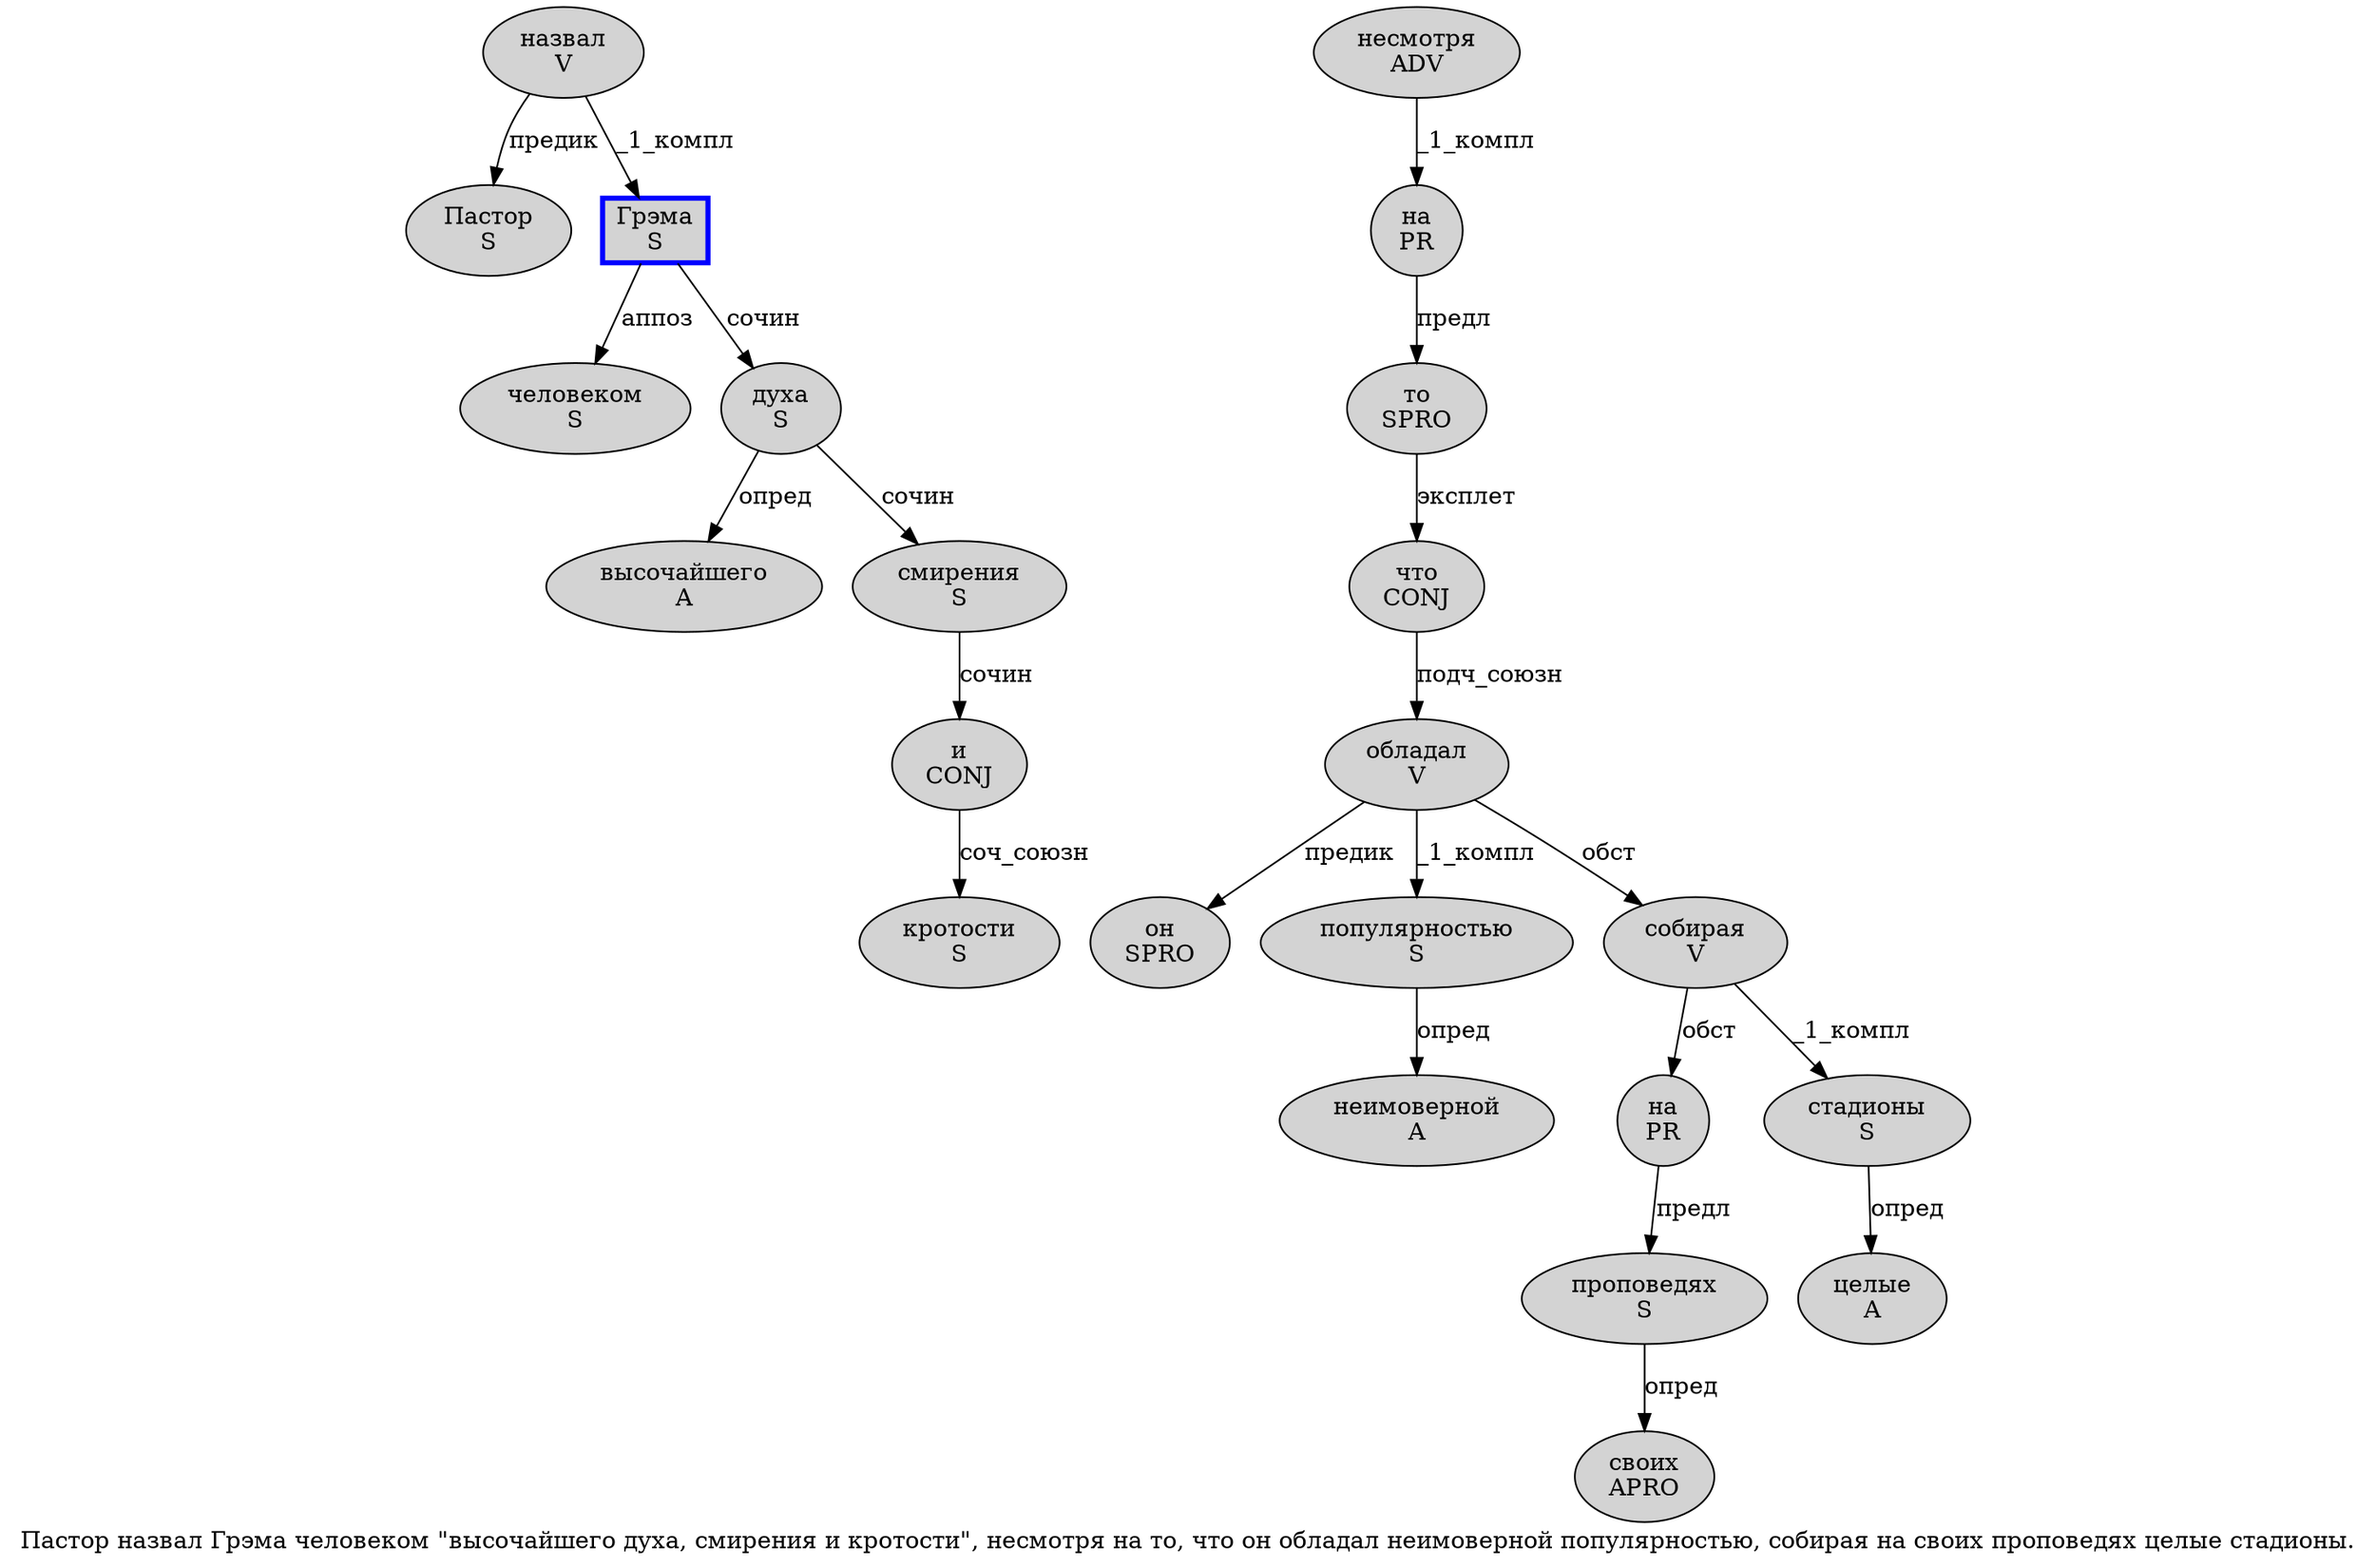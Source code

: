 digraph SENTENCE_138 {
	graph [label="Пастор назвал Грэма человеком \"высочайшего духа, смирения и кротости\", несмотря на то, что он обладал неимоверной популярностью, собирая на своих проповедях целые стадионы."]
	node [style=filled]
		0 [label="Пастор
S" color="" fillcolor=lightgray penwidth=1 shape=ellipse]
		1 [label="назвал
V" color="" fillcolor=lightgray penwidth=1 shape=ellipse]
		2 [label="Грэма
S" color=blue fillcolor=lightgray penwidth=3 shape=box]
		3 [label="человеком
S" color="" fillcolor=lightgray penwidth=1 shape=ellipse]
		5 [label="высочайшего
A" color="" fillcolor=lightgray penwidth=1 shape=ellipse]
		6 [label="духа
S" color="" fillcolor=lightgray penwidth=1 shape=ellipse]
		8 [label="смирения
S" color="" fillcolor=lightgray penwidth=1 shape=ellipse]
		9 [label="и
CONJ" color="" fillcolor=lightgray penwidth=1 shape=ellipse]
		10 [label="кротости
S" color="" fillcolor=lightgray penwidth=1 shape=ellipse]
		13 [label="несмотря
ADV" color="" fillcolor=lightgray penwidth=1 shape=ellipse]
		14 [label="на
PR" color="" fillcolor=lightgray penwidth=1 shape=ellipse]
		15 [label="то
SPRO" color="" fillcolor=lightgray penwidth=1 shape=ellipse]
		17 [label="что
CONJ" color="" fillcolor=lightgray penwidth=1 shape=ellipse]
		18 [label="он
SPRO" color="" fillcolor=lightgray penwidth=1 shape=ellipse]
		19 [label="обладал
V" color="" fillcolor=lightgray penwidth=1 shape=ellipse]
		20 [label="неимоверной
A" color="" fillcolor=lightgray penwidth=1 shape=ellipse]
		21 [label="популярностью
S" color="" fillcolor=lightgray penwidth=1 shape=ellipse]
		23 [label="собирая
V" color="" fillcolor=lightgray penwidth=1 shape=ellipse]
		24 [label="на
PR" color="" fillcolor=lightgray penwidth=1 shape=ellipse]
		25 [label="своих
APRO" color="" fillcolor=lightgray penwidth=1 shape=ellipse]
		26 [label="проповедях
S" color="" fillcolor=lightgray penwidth=1 shape=ellipse]
		27 [label="целые
A" color="" fillcolor=lightgray penwidth=1 shape=ellipse]
		28 [label="стадионы
S" color="" fillcolor=lightgray penwidth=1 shape=ellipse]
			15 -> 17 [label="эксплет"]
			28 -> 27 [label="опред"]
			9 -> 10 [label="соч_союзн"]
			19 -> 18 [label="предик"]
			19 -> 21 [label="_1_компл"]
			19 -> 23 [label="обст"]
			8 -> 9 [label="сочин"]
			17 -> 19 [label="подч_союзн"]
			14 -> 15 [label="предл"]
			1 -> 0 [label="предик"]
			1 -> 2 [label="_1_компл"]
			26 -> 25 [label="опред"]
			23 -> 24 [label="обст"]
			23 -> 28 [label="_1_компл"]
			13 -> 14 [label="_1_компл"]
			6 -> 5 [label="опред"]
			6 -> 8 [label="сочин"]
			21 -> 20 [label="опред"]
			2 -> 3 [label="аппоз"]
			2 -> 6 [label="сочин"]
			24 -> 26 [label="предл"]
}